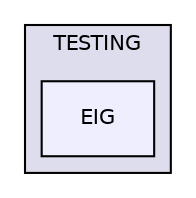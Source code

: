 digraph "libs/lapack-3.6.0/TESTING/EIG" {
  compound=true
  node [ fontsize="10", fontname="Helvetica"];
  edge [ labelfontsize="10", labelfontname="Helvetica"];
  subgraph clusterdir_f108907345ebaf3e552340ee850d5196 {
    graph [ bgcolor="#ddddee", pencolor="black", label="TESTING" fontname="Helvetica", fontsize="10", URL="dir_f108907345ebaf3e552340ee850d5196.html"]
  dir_f4b34a126ee0c58623a505d1c0f7881f [shape=box, label="EIG", style="filled", fillcolor="#eeeeff", pencolor="black", URL="dir_f4b34a126ee0c58623a505d1c0f7881f.html"];
  }
}
